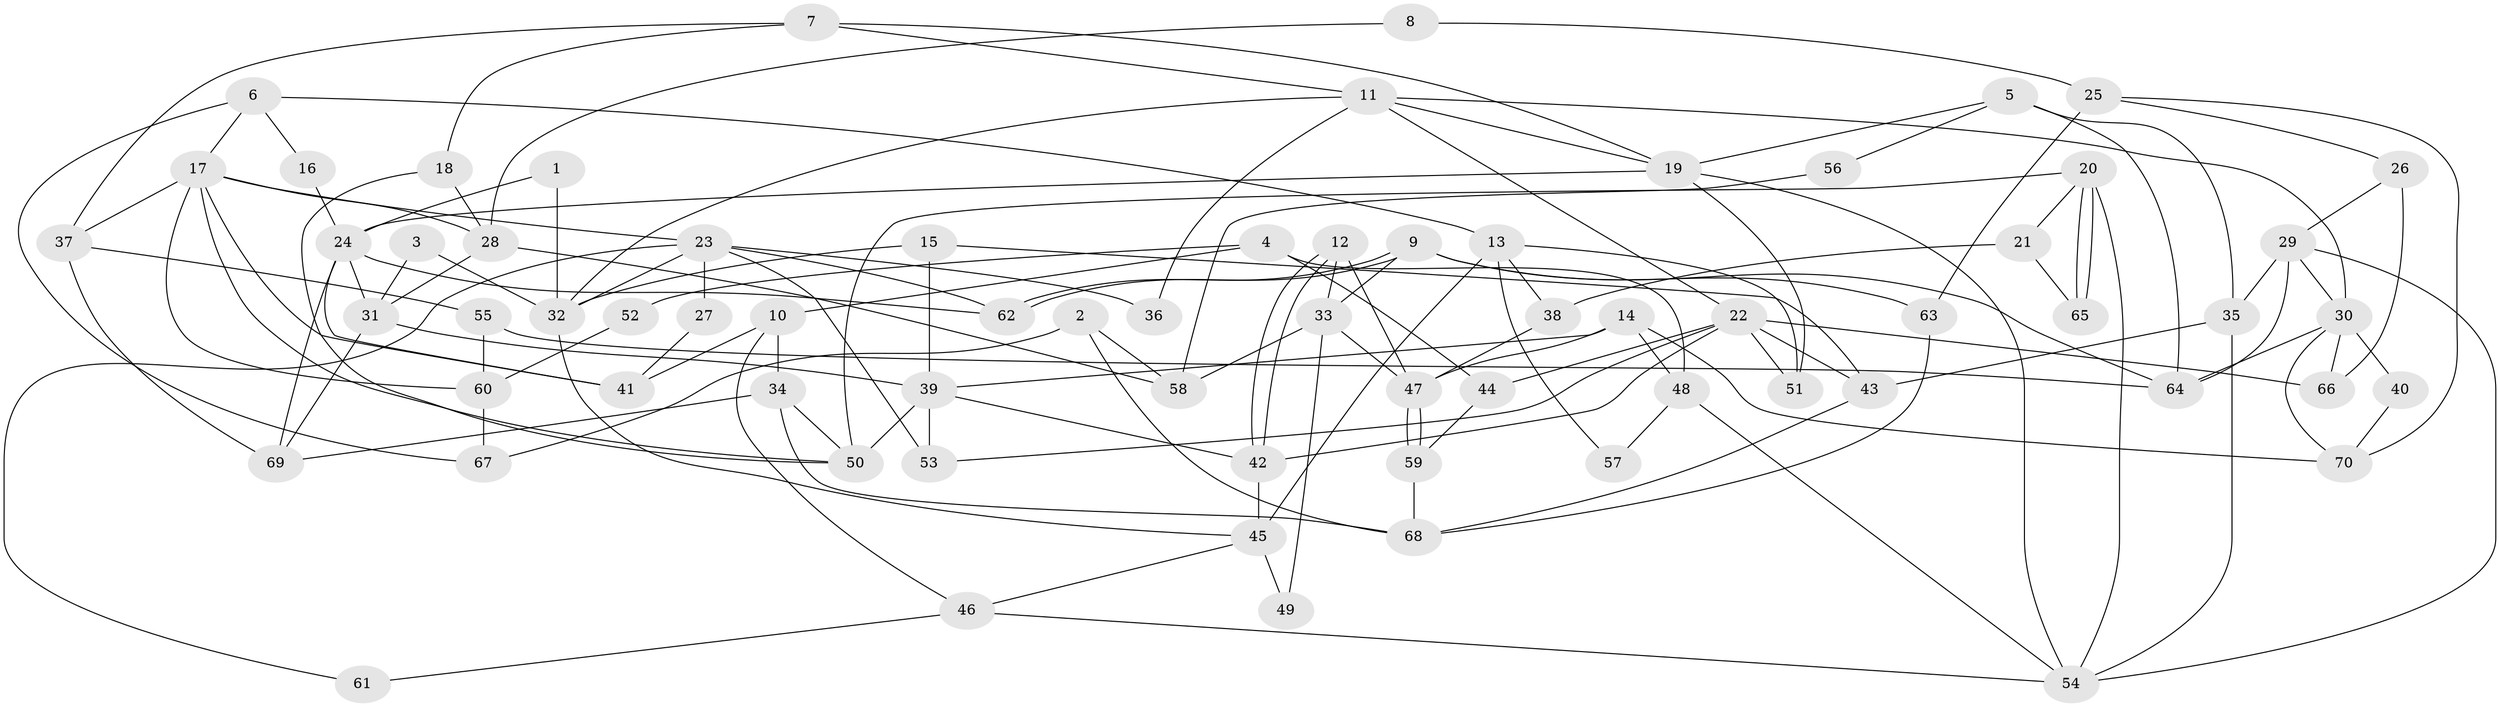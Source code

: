 // coarse degree distribution, {6: 0.10714285714285714, 5: 0.21428571428571427, 7: 0.07142857142857142, 8: 0.07142857142857142, 9: 0.07142857142857142, 4: 0.07142857142857142, 2: 0.21428571428571427, 12: 0.03571428571428571, 3: 0.07142857142857142, 11: 0.07142857142857142}
// Generated by graph-tools (version 1.1) at 2025/51/03/04/25 22:51:14]
// undirected, 70 vertices, 140 edges
graph export_dot {
  node [color=gray90,style=filled];
  1;
  2;
  3;
  4;
  5;
  6;
  7;
  8;
  9;
  10;
  11;
  12;
  13;
  14;
  15;
  16;
  17;
  18;
  19;
  20;
  21;
  22;
  23;
  24;
  25;
  26;
  27;
  28;
  29;
  30;
  31;
  32;
  33;
  34;
  35;
  36;
  37;
  38;
  39;
  40;
  41;
  42;
  43;
  44;
  45;
  46;
  47;
  48;
  49;
  50;
  51;
  52;
  53;
  54;
  55;
  56;
  57;
  58;
  59;
  60;
  61;
  62;
  63;
  64;
  65;
  66;
  67;
  68;
  69;
  70;
  1 -- 32;
  1 -- 24;
  2 -- 58;
  2 -- 68;
  2 -- 67;
  3 -- 32;
  3 -- 31;
  4 -- 10;
  4 -- 48;
  4 -- 44;
  4 -- 52;
  5 -- 64;
  5 -- 19;
  5 -- 35;
  5 -- 56;
  6 -- 17;
  6 -- 67;
  6 -- 13;
  6 -- 16;
  7 -- 19;
  7 -- 11;
  7 -- 18;
  7 -- 37;
  8 -- 25;
  8 -- 28;
  9 -- 63;
  9 -- 62;
  9 -- 62;
  9 -- 33;
  9 -- 64;
  10 -- 46;
  10 -- 41;
  10 -- 34;
  11 -- 22;
  11 -- 30;
  11 -- 19;
  11 -- 32;
  11 -- 36;
  12 -- 42;
  12 -- 42;
  12 -- 33;
  12 -- 47;
  13 -- 45;
  13 -- 38;
  13 -- 51;
  13 -- 57;
  14 -- 39;
  14 -- 47;
  14 -- 48;
  14 -- 70;
  15 -- 32;
  15 -- 39;
  15 -- 43;
  16 -- 24;
  17 -- 37;
  17 -- 28;
  17 -- 23;
  17 -- 41;
  17 -- 50;
  17 -- 60;
  18 -- 50;
  18 -- 28;
  19 -- 54;
  19 -- 24;
  19 -- 51;
  20 -- 50;
  20 -- 65;
  20 -- 65;
  20 -- 21;
  20 -- 54;
  21 -- 38;
  21 -- 65;
  22 -- 42;
  22 -- 51;
  22 -- 43;
  22 -- 44;
  22 -- 53;
  22 -- 66;
  23 -- 53;
  23 -- 27;
  23 -- 32;
  23 -- 36;
  23 -- 61;
  23 -- 62;
  24 -- 62;
  24 -- 31;
  24 -- 41;
  24 -- 69;
  25 -- 26;
  25 -- 70;
  25 -- 63;
  26 -- 66;
  26 -- 29;
  27 -- 41;
  28 -- 31;
  28 -- 58;
  29 -- 54;
  29 -- 35;
  29 -- 30;
  29 -- 64;
  30 -- 64;
  30 -- 40;
  30 -- 66;
  30 -- 70;
  31 -- 69;
  31 -- 39;
  32 -- 45;
  33 -- 47;
  33 -- 49;
  33 -- 58;
  34 -- 68;
  34 -- 50;
  34 -- 69;
  35 -- 43;
  35 -- 54;
  37 -- 69;
  37 -- 55;
  38 -- 47;
  39 -- 50;
  39 -- 42;
  39 -- 53;
  40 -- 70;
  42 -- 45;
  43 -- 68;
  44 -- 59;
  45 -- 46;
  45 -- 49;
  46 -- 54;
  46 -- 61;
  47 -- 59;
  47 -- 59;
  48 -- 54;
  48 -- 57;
  52 -- 60;
  55 -- 64;
  55 -- 60;
  56 -- 58;
  59 -- 68;
  60 -- 67;
  63 -- 68;
}

